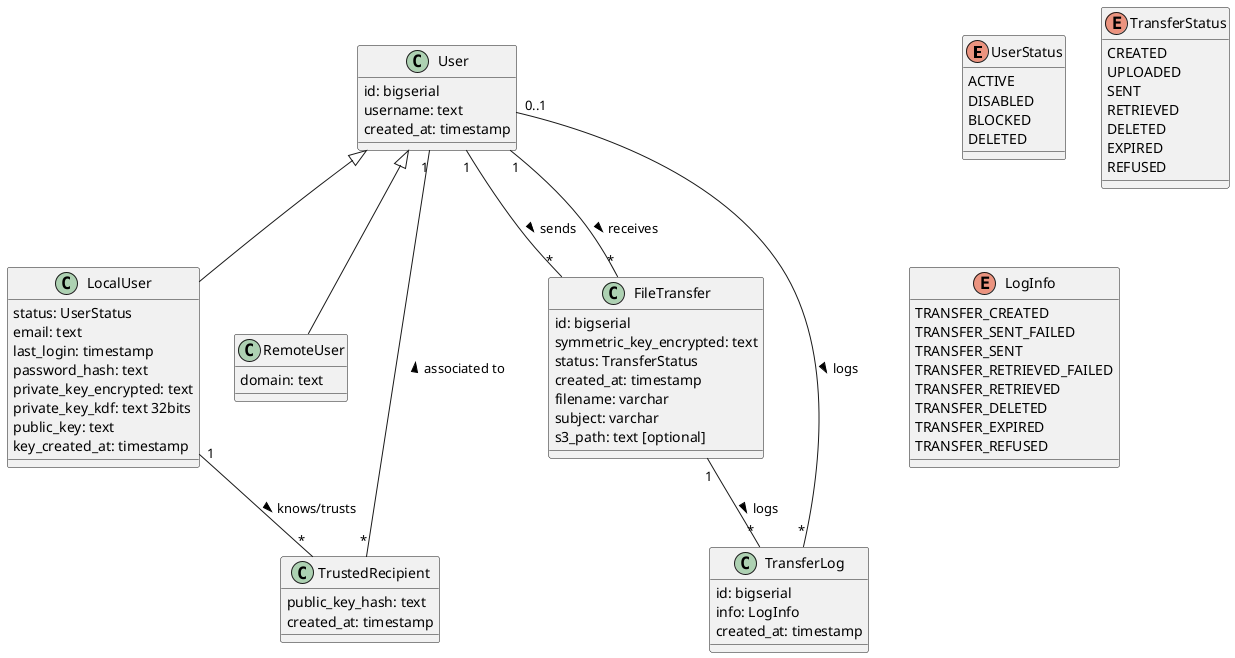 @startuml

enum UserStatus {
    ACTIVE
    DISABLED
    BLOCKED
    DELETED
}

enum TransferStatus {
    CREATED
    UPLOADED
    SENT
    RETRIEVED
    DELETED
    EXPIRED
    REFUSED
}

enum LogInfo {
    TRANSFER_CREATED
    TRANSFER_SENT_FAILED
    TRANSFER_SENT
    TRANSFER_RETRIEVED_FAILED
    TRANSFER_RETRIEVED
    TRANSFER_DELETED
    TRANSFER_EXPIRED
    TRANSFER_REFUSED
}

class User {
    id: bigserial
    username: text
    created_at: timestamp
}

class LocalUser {
    status: UserStatus
    email: text
    last_login: timestamp
    password_hash: text
    private_key_encrypted: text
    private_key_kdf: text 32bits
    public_key: text
    key_created_at: timestamp
}

class RemoteUser {
    domain: text
}

class FileTransfer {
    id: bigserial
    symmetric_key_encrypted: text
    status: TransferStatus
    created_at: timestamp
    filename: varchar
    subject: varchar
    s3_path: text [optional]
}

class TrustedRecipient {
    public_key_hash: text
    created_at: timestamp
}

class TransferLog {
    id: bigserial
    info: LogInfo
    created_at: timestamp
}

LocalUser -up-|> User
RemoteUser -up-|> User

User "1" -- "*" FileTransfer: sends >
User "1" -- "*" FileTransfer: receives >

LocalUser "1" -- "*" TrustedRecipient: knows/trusts >
TrustedRecipient "*" -- "1" User: associated to >

User "0..1" -- "*" TransferLog: logs >
FileTransfer "1" -- "*" TransferLog: logs >

@enduml